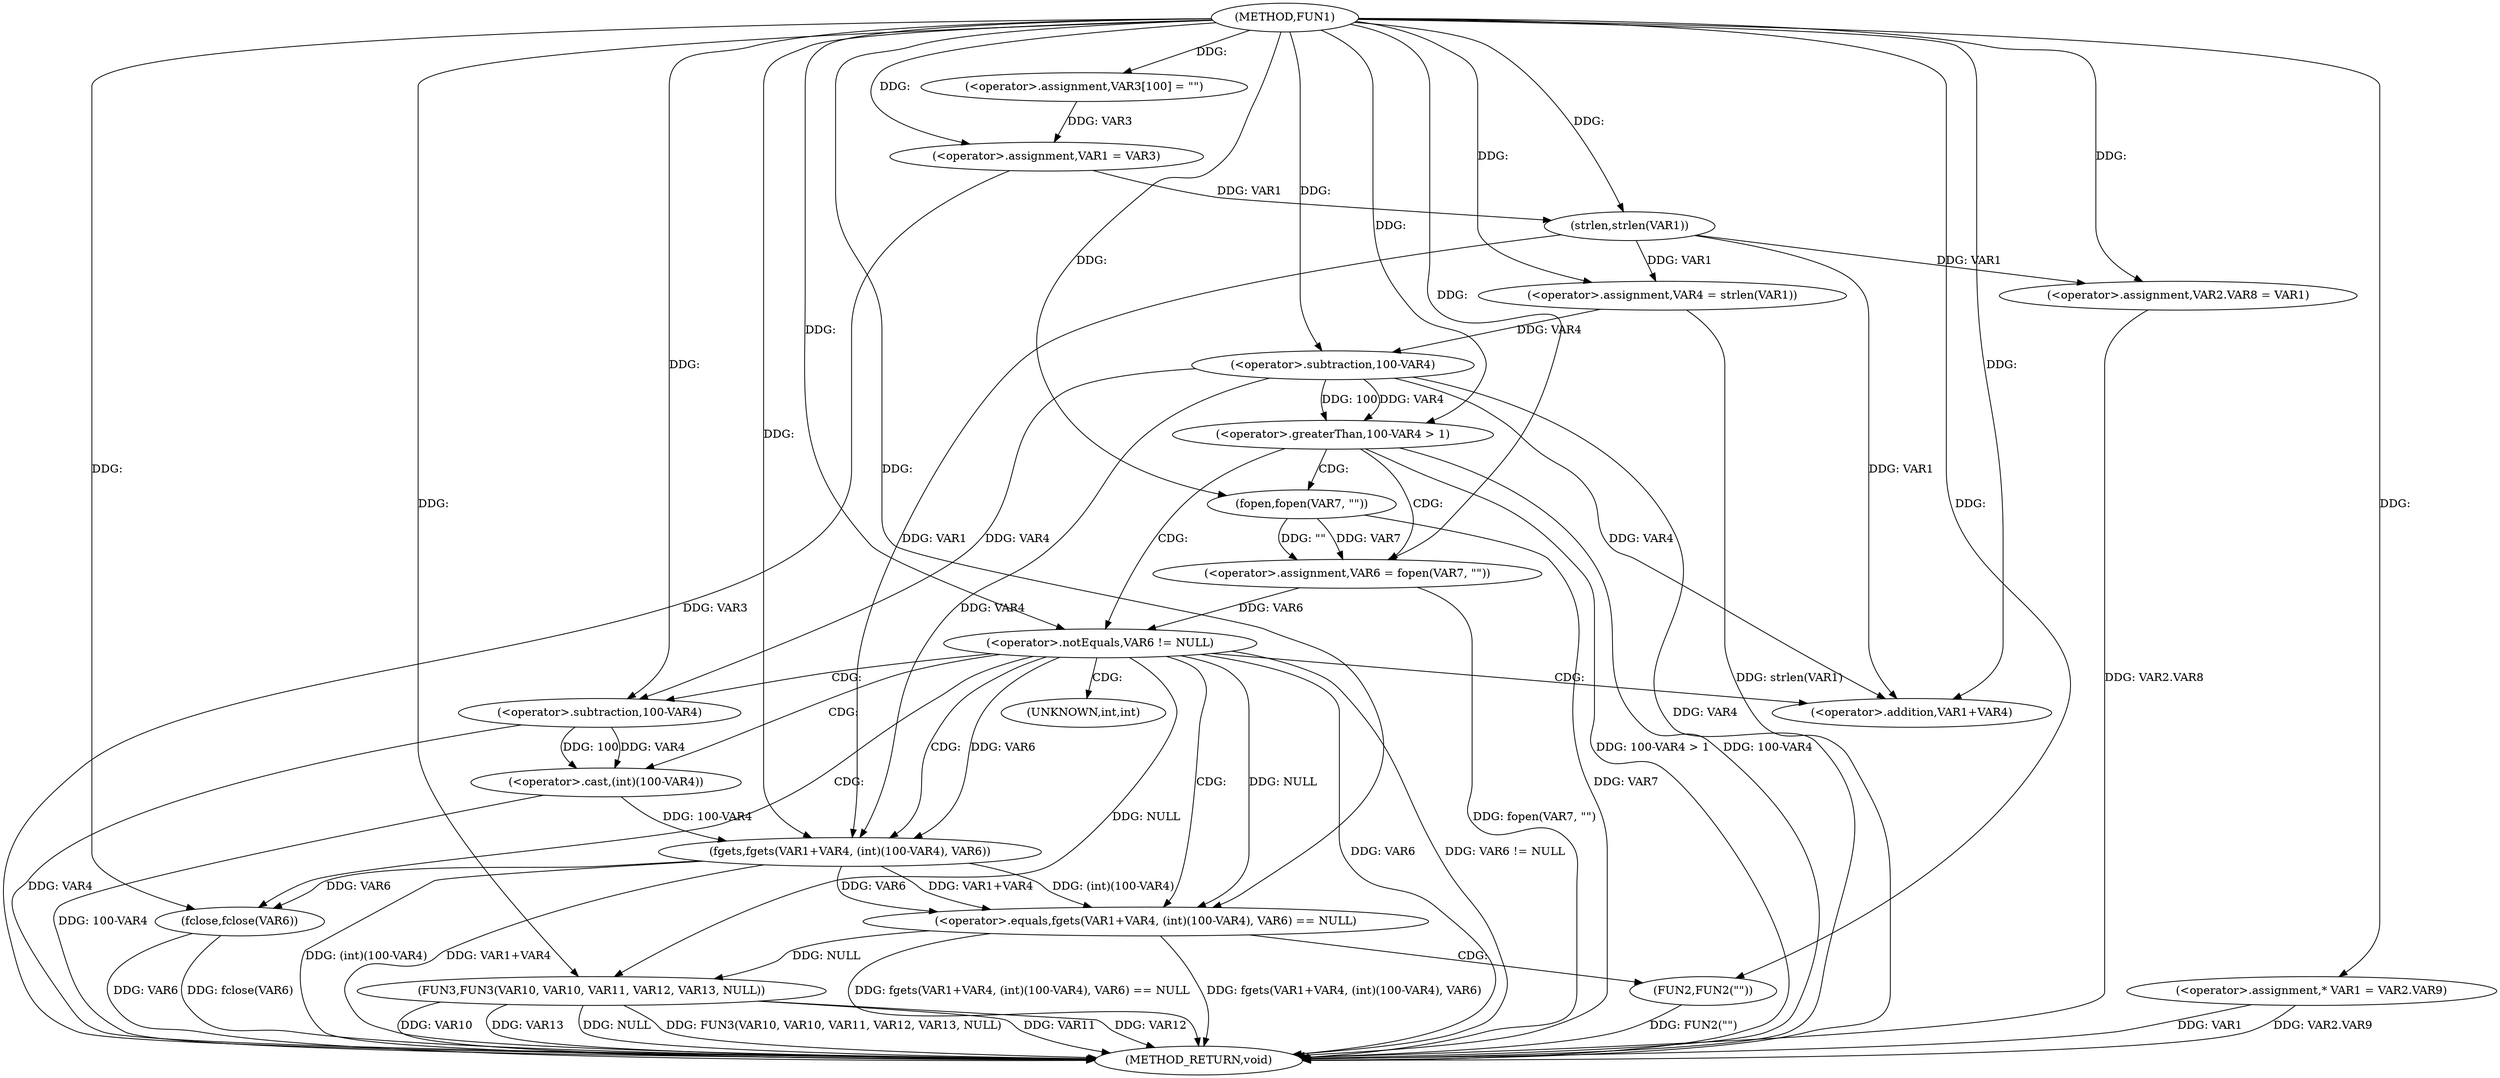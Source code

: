digraph FUN1 {  
"1000100" [label = "(METHOD,FUN1)" ]
"1000172" [label = "(METHOD_RETURN,void)" ]
"1000105" [label = "(<operator>.assignment,VAR3[100] = \"\")" ]
"1000108" [label = "(<operator>.assignment,VAR1 = VAR3)" ]
"1000113" [label = "(<operator>.assignment,VAR4 = strlen(VAR1))" ]
"1000115" [label = "(strlen,strlen(VAR1))" ]
"1000119" [label = "(<operator>.greaterThan,100-VAR4 > 1)" ]
"1000120" [label = "(<operator>.subtraction,100-VAR4)" ]
"1000125" [label = "(<operator>.assignment,VAR6 = fopen(VAR7, \"\"))" ]
"1000127" [label = "(fopen,fopen(VAR7, \"\"))" ]
"1000131" [label = "(<operator>.notEquals,VAR6 != NULL)" ]
"1000136" [label = "(<operator>.equals,fgets(VAR1+VAR4, (int)(100-VAR4), VAR6) == NULL)" ]
"1000137" [label = "(fgets,fgets(VAR1+VAR4, (int)(100-VAR4), VAR6))" ]
"1000138" [label = "(<operator>.addition,VAR1+VAR4)" ]
"1000141" [label = "(<operator>.cast,(int)(100-VAR4))" ]
"1000143" [label = "(<operator>.subtraction,100-VAR4)" ]
"1000149" [label = "(FUN2,FUN2(\"\"))" ]
"1000151" [label = "(fclose,fclose(VAR6))" ]
"1000153" [label = "(<operator>.assignment,VAR2.VAR8 = VAR1)" ]
"1000160" [label = "(<operator>.assignment,* VAR1 = VAR2.VAR9)" ]
"1000165" [label = "(FUN3,FUN3(VAR10, VAR10, VAR11, VAR12, VAR13, NULL))" ]
"1000142" [label = "(UNKNOWN,int,int)" ]
  "1000165" -> "1000172"  [ label = "DDG: VAR11"] 
  "1000151" -> "1000172"  [ label = "DDG: fclose(VAR6)"] 
  "1000165" -> "1000172"  [ label = "DDG: VAR12"] 
  "1000165" -> "1000172"  [ label = "DDG: VAR10"] 
  "1000113" -> "1000172"  [ label = "DDG: strlen(VAR1)"] 
  "1000149" -> "1000172"  [ label = "DDG: FUN2(\"\")"] 
  "1000153" -> "1000172"  [ label = "DDG: VAR2.VAR8"] 
  "1000165" -> "1000172"  [ label = "DDG: VAR13"] 
  "1000119" -> "1000172"  [ label = "DDG: 100-VAR4 > 1"] 
  "1000160" -> "1000172"  [ label = "DDG: VAR2.VAR9"] 
  "1000160" -> "1000172"  [ label = "DDG: VAR1"] 
  "1000136" -> "1000172"  [ label = "DDG: fgets(VAR1+VAR4, (int)(100-VAR4), VAR6)"] 
  "1000131" -> "1000172"  [ label = "DDG: VAR6"] 
  "1000137" -> "1000172"  [ label = "DDG: (int)(100-VAR4)"] 
  "1000151" -> "1000172"  [ label = "DDG: VAR6"] 
  "1000125" -> "1000172"  [ label = "DDG: fopen(VAR7, \"\")"] 
  "1000108" -> "1000172"  [ label = "DDG: VAR3"] 
  "1000119" -> "1000172"  [ label = "DDG: 100-VAR4"] 
  "1000141" -> "1000172"  [ label = "DDG: 100-VAR4"] 
  "1000136" -> "1000172"  [ label = "DDG: fgets(VAR1+VAR4, (int)(100-VAR4), VAR6) == NULL"] 
  "1000120" -> "1000172"  [ label = "DDG: VAR4"] 
  "1000143" -> "1000172"  [ label = "DDG: VAR4"] 
  "1000165" -> "1000172"  [ label = "DDG: NULL"] 
  "1000127" -> "1000172"  [ label = "DDG: VAR7"] 
  "1000137" -> "1000172"  [ label = "DDG: VAR1+VAR4"] 
  "1000131" -> "1000172"  [ label = "DDG: VAR6 != NULL"] 
  "1000165" -> "1000172"  [ label = "DDG: FUN3(VAR10, VAR10, VAR11, VAR12, VAR13, NULL)"] 
  "1000100" -> "1000105"  [ label = "DDG: "] 
  "1000105" -> "1000108"  [ label = "DDG: VAR3"] 
  "1000100" -> "1000108"  [ label = "DDG: "] 
  "1000115" -> "1000113"  [ label = "DDG: VAR1"] 
  "1000100" -> "1000113"  [ label = "DDG: "] 
  "1000108" -> "1000115"  [ label = "DDG: VAR1"] 
  "1000100" -> "1000115"  [ label = "DDG: "] 
  "1000120" -> "1000119"  [ label = "DDG: 100"] 
  "1000120" -> "1000119"  [ label = "DDG: VAR4"] 
  "1000100" -> "1000120"  [ label = "DDG: "] 
  "1000113" -> "1000120"  [ label = "DDG: VAR4"] 
  "1000100" -> "1000119"  [ label = "DDG: "] 
  "1000127" -> "1000125"  [ label = "DDG: VAR7"] 
  "1000127" -> "1000125"  [ label = "DDG: \"\""] 
  "1000100" -> "1000125"  [ label = "DDG: "] 
  "1000100" -> "1000127"  [ label = "DDG: "] 
  "1000125" -> "1000131"  [ label = "DDG: VAR6"] 
  "1000100" -> "1000131"  [ label = "DDG: "] 
  "1000137" -> "1000136"  [ label = "DDG: VAR1+VAR4"] 
  "1000137" -> "1000136"  [ label = "DDG: (int)(100-VAR4)"] 
  "1000137" -> "1000136"  [ label = "DDG: VAR6"] 
  "1000115" -> "1000137"  [ label = "DDG: VAR1"] 
  "1000100" -> "1000137"  [ label = "DDG: "] 
  "1000120" -> "1000137"  [ label = "DDG: VAR4"] 
  "1000115" -> "1000138"  [ label = "DDG: VAR1"] 
  "1000100" -> "1000138"  [ label = "DDG: "] 
  "1000120" -> "1000138"  [ label = "DDG: VAR4"] 
  "1000141" -> "1000137"  [ label = "DDG: 100-VAR4"] 
  "1000143" -> "1000141"  [ label = "DDG: 100"] 
  "1000143" -> "1000141"  [ label = "DDG: VAR4"] 
  "1000100" -> "1000143"  [ label = "DDG: "] 
  "1000120" -> "1000143"  [ label = "DDG: VAR4"] 
  "1000131" -> "1000137"  [ label = "DDG: VAR6"] 
  "1000131" -> "1000136"  [ label = "DDG: NULL"] 
  "1000100" -> "1000136"  [ label = "DDG: "] 
  "1000100" -> "1000149"  [ label = "DDG: "] 
  "1000137" -> "1000151"  [ label = "DDG: VAR6"] 
  "1000100" -> "1000151"  [ label = "DDG: "] 
  "1000115" -> "1000153"  [ label = "DDG: VAR1"] 
  "1000100" -> "1000153"  [ label = "DDG: "] 
  "1000100" -> "1000160"  [ label = "DDG: "] 
  "1000100" -> "1000165"  [ label = "DDG: "] 
  "1000131" -> "1000165"  [ label = "DDG: NULL"] 
  "1000136" -> "1000165"  [ label = "DDG: NULL"] 
  "1000119" -> "1000125"  [ label = "CDG: "] 
  "1000119" -> "1000131"  [ label = "CDG: "] 
  "1000119" -> "1000127"  [ label = "CDG: "] 
  "1000131" -> "1000143"  [ label = "CDG: "] 
  "1000131" -> "1000142"  [ label = "CDG: "] 
  "1000131" -> "1000137"  [ label = "CDG: "] 
  "1000131" -> "1000141"  [ label = "CDG: "] 
  "1000131" -> "1000151"  [ label = "CDG: "] 
  "1000131" -> "1000136"  [ label = "CDG: "] 
  "1000131" -> "1000138"  [ label = "CDG: "] 
  "1000136" -> "1000149"  [ label = "CDG: "] 
}
